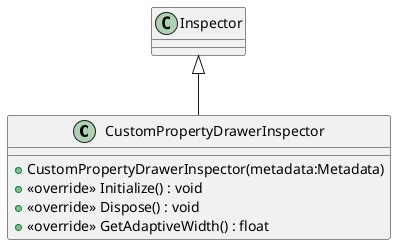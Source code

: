 @startuml
class CustomPropertyDrawerInspector {
    + CustomPropertyDrawerInspector(metadata:Metadata)
    + <<override>> Initialize() : void
    + <<override>> Dispose() : void
    + <<override>> GetAdaptiveWidth() : float
}
Inspector <|-- CustomPropertyDrawerInspector
@enduml
